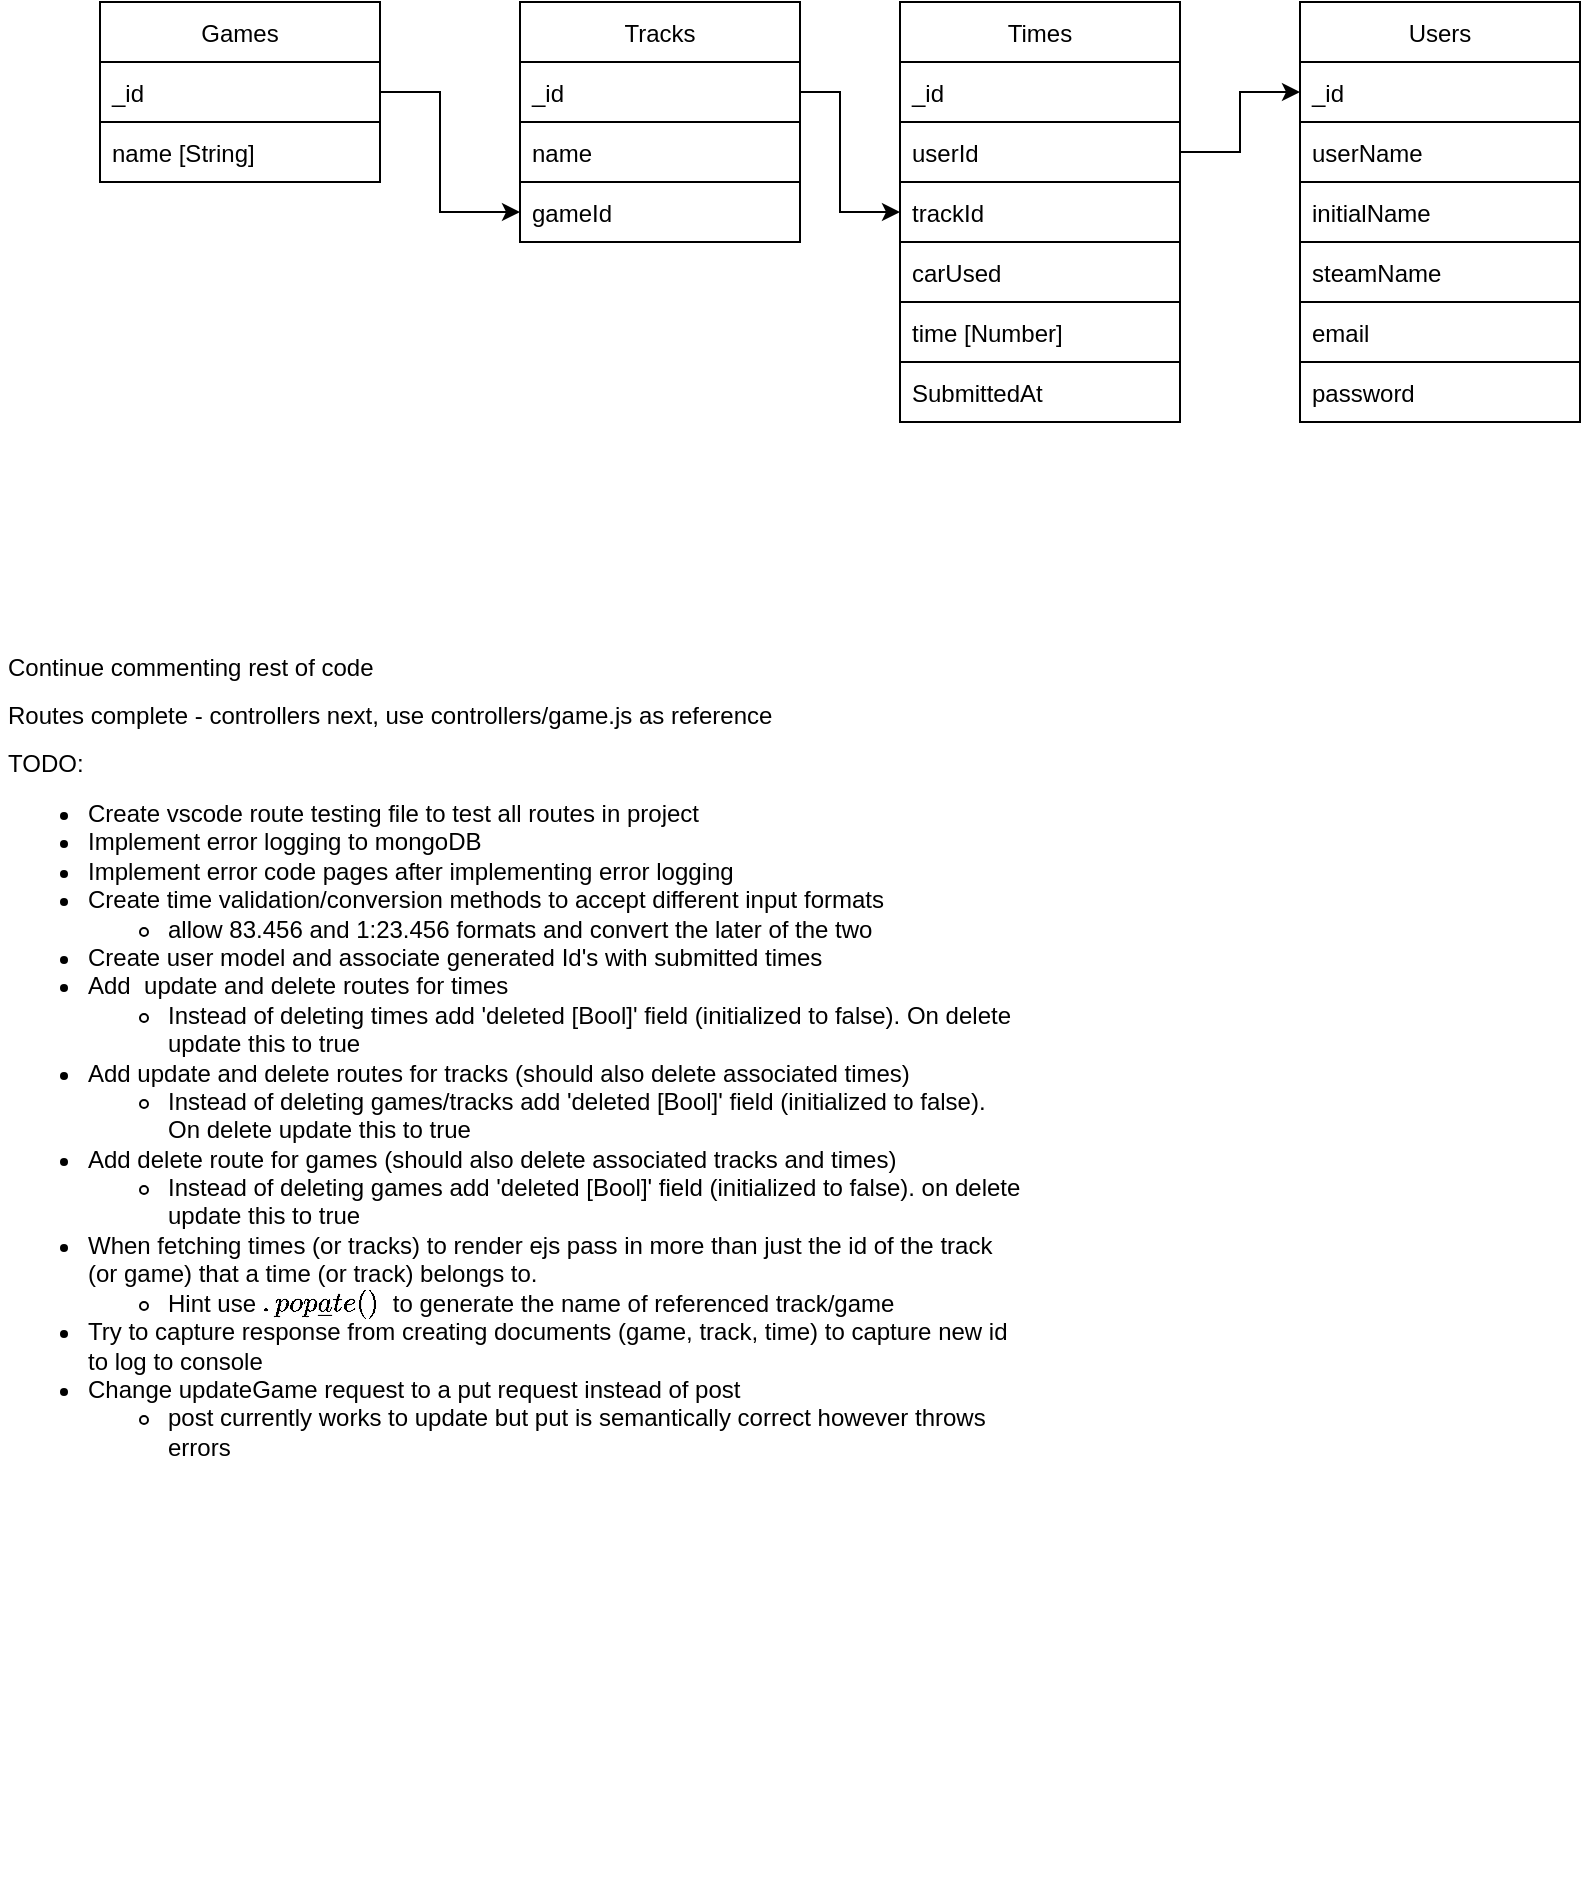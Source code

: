 <mxfile>
    <diagram id="F6FLcea_8XXDykglrq7_" name="Page-1">
        <mxGraphModel dx="609" dy="1190" grid="1" gridSize="10" guides="1" tooltips="1" connect="1" arrows="1" fold="1" page="0" pageScale="1" pageWidth="850" pageHeight="1100" math="0" shadow="0">
            <root>
                <mxCell id="0"/>
                <mxCell id="1" parent="0"/>
                <mxCell id="2" value="Games" style="swimlane;fontStyle=0;childLayout=stackLayout;horizontal=1;startSize=30;horizontalStack=0;resizeParent=1;resizeParentMax=0;resizeLast=0;collapsible=1;marginBottom=0;" parent="1" vertex="1">
                    <mxGeometry x="140" y="220" width="140" height="90" as="geometry"/>
                </mxCell>
                <mxCell id="3" value="_id" style="text;strokeColor=none;fillColor=none;align=left;verticalAlign=middle;spacingLeft=4;spacingRight=4;overflow=hidden;points=[[0,0.5],[1,0.5]];portConstraint=eastwest;rotatable=0;" parent="2" vertex="1">
                    <mxGeometry y="30" width="140" height="30" as="geometry"/>
                </mxCell>
                <mxCell id="4" value="name [String] " style="text;strokeColor=default;fillColor=none;align=left;verticalAlign=middle;spacingLeft=4;spacingRight=4;overflow=hidden;points=[[0,0.5],[1,0.5]];portConstraint=eastwest;rotatable=0;" parent="2" vertex="1">
                    <mxGeometry y="60" width="140" height="30" as="geometry"/>
                </mxCell>
                <mxCell id="6" value="Tracks" style="swimlane;fontStyle=0;childLayout=stackLayout;horizontal=1;startSize=30;horizontalStack=0;resizeParent=1;resizeParentMax=0;resizeLast=0;collapsible=1;marginBottom=0;" parent="1" vertex="1">
                    <mxGeometry x="350" y="220" width="140" height="120" as="geometry"/>
                </mxCell>
                <mxCell id="7" value="_id" style="text;strokeColor=none;fillColor=none;align=left;verticalAlign=middle;spacingLeft=4;spacingRight=4;overflow=hidden;points=[[0,0.5],[1,0.5]];portConstraint=eastwest;rotatable=0;" parent="6" vertex="1">
                    <mxGeometry y="30" width="140" height="30" as="geometry"/>
                </mxCell>
                <mxCell id="28" value="name" style="text;strokeColor=default;fillColor=none;align=left;verticalAlign=middle;spacingLeft=4;spacingRight=4;overflow=hidden;points=[[0,0.5],[1,0.5]];portConstraint=eastwest;rotatable=0;" parent="6" vertex="1">
                    <mxGeometry y="60" width="140" height="30" as="geometry"/>
                </mxCell>
                <mxCell id="8" value="gameId" style="text;strokeColor=default;fillColor=none;align=left;verticalAlign=middle;spacingLeft=4;spacingRight=4;overflow=hidden;points=[[0,0.5],[1,0.5]];portConstraint=eastwest;rotatable=0;" parent="6" vertex="1">
                    <mxGeometry y="90" width="140" height="30" as="geometry"/>
                </mxCell>
                <mxCell id="10" style="edgeStyle=none;html=1;exitX=1;exitY=0.5;exitDx=0;exitDy=0;entryX=0;entryY=0.5;entryDx=0;entryDy=0;rounded=0;" parent="1" source="3" target="8" edge="1">
                    <mxGeometry relative="1" as="geometry">
                        <Array as="points">
                            <mxPoint x="310" y="265"/>
                            <mxPoint x="310" y="325"/>
                        </Array>
                    </mxGeometry>
                </mxCell>
                <mxCell id="11" value="Times" style="swimlane;fontStyle=0;childLayout=stackLayout;horizontal=1;startSize=30;horizontalStack=0;resizeParent=1;resizeParentMax=0;resizeLast=0;collapsible=1;marginBottom=0;strokeColor=default;" parent="1" vertex="1">
                    <mxGeometry x="540" y="220" width="140" height="210" as="geometry"/>
                </mxCell>
                <mxCell id="12" value="_id" style="text;strokeColor=default;fillColor=none;align=left;verticalAlign=middle;spacingLeft=4;spacingRight=4;overflow=hidden;points=[[0,0.5],[1,0.5]];portConstraint=eastwest;rotatable=0;" parent="11" vertex="1">
                    <mxGeometry y="30" width="140" height="30" as="geometry"/>
                </mxCell>
                <mxCell id="13" value="userId" style="text;strokeColor=default;fillColor=none;align=left;verticalAlign=middle;spacingLeft=4;spacingRight=4;overflow=hidden;points=[[0,0.5],[1,0.5]];portConstraint=eastwest;rotatable=0;" parent="11" vertex="1">
                    <mxGeometry y="60" width="140" height="30" as="geometry"/>
                </mxCell>
                <mxCell id="14" value="trackId" style="text;strokeColor=default;fillColor=none;align=left;verticalAlign=middle;spacingLeft=4;spacingRight=4;overflow=hidden;points=[[0,0.5],[1,0.5]];portConstraint=eastwest;rotatable=0;" parent="11" vertex="1">
                    <mxGeometry y="90" width="140" height="30" as="geometry"/>
                </mxCell>
                <mxCell id="27" value="carUsed" style="text;strokeColor=default;fillColor=none;align=left;verticalAlign=middle;spacingLeft=4;spacingRight=4;overflow=hidden;points=[[0,0.5],[1,0.5]];portConstraint=eastwest;rotatable=0;" parent="11" vertex="1">
                    <mxGeometry y="120" width="140" height="30" as="geometry"/>
                </mxCell>
                <mxCell id="23" value="time [Number]" style="text;strokeColor=default;fillColor=none;align=left;verticalAlign=middle;spacingLeft=4;spacingRight=4;overflow=hidden;points=[[0,0.5],[1,0.5]];portConstraint=eastwest;rotatable=0;" parent="11" vertex="1">
                    <mxGeometry y="150" width="140" height="30" as="geometry"/>
                </mxCell>
                <mxCell id="15" value="SubmittedAt" style="text;strokeColor=default;fillColor=none;align=left;verticalAlign=middle;spacingLeft=4;spacingRight=4;overflow=hidden;points=[[0,0.5],[1,0.5]];portConstraint=eastwest;rotatable=0;" parent="11" vertex="1">
                    <mxGeometry y="180" width="140" height="30" as="geometry"/>
                </mxCell>
                <mxCell id="16" style="edgeStyle=none;html=1;exitX=1;exitY=0.5;exitDx=0;exitDy=0;entryX=0;entryY=0.5;entryDx=0;entryDy=0;rounded=0;" parent="1" source="7" target="14" edge="1">
                    <mxGeometry relative="1" as="geometry">
                        <Array as="points">
                            <mxPoint x="510" y="265"/>
                            <mxPoint x="510" y="325"/>
                        </Array>
                    </mxGeometry>
                </mxCell>
                <mxCell id="17" value="Users" style="swimlane;fontStyle=0;childLayout=stackLayout;horizontal=1;startSize=30;horizontalStack=0;resizeParent=1;resizeParentMax=0;resizeLast=0;collapsible=1;marginBottom=0;strokeColor=default;" parent="1" vertex="1">
                    <mxGeometry x="740" y="220" width="140" height="210" as="geometry"/>
                </mxCell>
                <mxCell id="18" value="_id" style="text;strokeColor=default;fillColor=none;align=left;verticalAlign=middle;spacingLeft=4;spacingRight=4;overflow=hidden;points=[[0,0.5],[1,0.5]];portConstraint=eastwest;rotatable=0;" parent="17" vertex="1">
                    <mxGeometry y="30" width="140" height="30" as="geometry"/>
                </mxCell>
                <mxCell id="19" value="userName" style="text;strokeColor=default;fillColor=none;align=left;verticalAlign=middle;spacingLeft=4;spacingRight=4;overflow=hidden;points=[[0,0.5],[1,0.5]];portConstraint=eastwest;rotatable=0;" parent="17" vertex="1">
                    <mxGeometry y="60" width="140" height="30" as="geometry"/>
                </mxCell>
                <mxCell id="24" value="initialName" style="text;strokeColor=default;fillColor=none;align=left;verticalAlign=middle;spacingLeft=4;spacingRight=4;overflow=hidden;points=[[0,0.5],[1,0.5]];portConstraint=eastwest;rotatable=0;" parent="17" vertex="1">
                    <mxGeometry y="90" width="140" height="30" as="geometry"/>
                </mxCell>
                <mxCell id="25" value="steamName" style="text;strokeColor=default;fillColor=none;align=left;verticalAlign=middle;spacingLeft=4;spacingRight=4;overflow=hidden;points=[[0,0.5],[1,0.5]];portConstraint=eastwest;rotatable=0;" parent="17" vertex="1">
                    <mxGeometry y="120" width="140" height="30" as="geometry"/>
                </mxCell>
                <mxCell id="20" value="email " style="text;strokeColor=default;fillColor=none;align=left;verticalAlign=middle;spacingLeft=4;spacingRight=4;overflow=hidden;points=[[0,0.5],[1,0.5]];portConstraint=eastwest;rotatable=0;" parent="17" vertex="1">
                    <mxGeometry y="150" width="140" height="30" as="geometry"/>
                </mxCell>
                <mxCell id="21" value="password" style="text;strokeColor=default;fillColor=none;align=left;verticalAlign=middle;spacingLeft=4;spacingRight=4;overflow=hidden;points=[[0,0.5],[1,0.5]];portConstraint=eastwest;rotatable=0;" parent="17" vertex="1">
                    <mxGeometry y="180" width="140" height="30" as="geometry"/>
                </mxCell>
                <mxCell id="22" style="edgeStyle=none;html=1;exitX=1;exitY=0.5;exitDx=0;exitDy=0;entryX=0;entryY=0.5;entryDx=0;entryDy=0;rounded=0;" parent="1" source="13" target="18" edge="1">
                    <mxGeometry relative="1" as="geometry">
                        <Array as="points">
                            <mxPoint x="710" y="295"/>
                            <mxPoint x="710" y="265"/>
                        </Array>
                    </mxGeometry>
                </mxCell>
                <mxCell id="29" value="&lt;p style=&quot;line-height: 1&quot;&gt;&lt;span&gt;Continue commenting rest of code&lt;/span&gt;&lt;br&gt;&lt;/p&gt;&lt;p style=&quot;line-height: 1&quot;&gt;Routes complete - controllers next, use controllers/game.js as reference&lt;/p&gt;&lt;p style=&quot;line-height: 1&quot;&gt;TODO:&lt;/p&gt;&lt;p style=&quot;line-height: 1&quot;&gt;&lt;ul&gt;&lt;li&gt;Create vscode route testing file to test all routes in project&lt;/li&gt;&lt;li&gt;Implement error logging to mongoDB&lt;/li&gt;&lt;li&gt;Implement error code pages after implementing error logging&lt;/li&gt;&lt;li&gt;Create time validation/conversion methods to accept different input formats&amp;nbsp;&lt;/li&gt;&lt;ul&gt;&lt;li&gt;allow 83.456 and 1:23.456 formats and convert the later of the two&lt;/li&gt;&lt;/ul&gt;&lt;li&gt;Create user model and associate generated Id's with submitted times&lt;/li&gt;&lt;li&gt;Add&amp;nbsp; update and delete routes for times&lt;/li&gt;&lt;ul&gt;&lt;li&gt;Instead of deleting times add 'deleted [Bool]' field (initialized to false). On delete update this to true&lt;/li&gt;&lt;/ul&gt;&lt;li&gt;Add update and delete routes for tracks (should also delete associated times)&lt;/li&gt;&lt;ul&gt;&lt;li&gt;Instead of deleting games/tracks add 'deleted [Bool]' field (initialized to false). On delete update this to true&lt;/li&gt;&lt;/ul&gt;&lt;li&gt;Add delete route for games (should also delete associated tracks and times)&lt;/li&gt;&lt;ul&gt;&lt;li&gt;Instead of deleting games add 'deleted [Bool]' field (initialized to false). on delete update this to true&lt;/li&gt;&lt;/ul&gt;&lt;li&gt;When fetching times (or tracks) to render ejs pass in more than just the id of the track (or game) that a time (or track) belongs to.&lt;/li&gt;&lt;ul&gt;&lt;li&gt;Hint use `.populate()`&amp;nbsp; to generate the name of referenced track/game&lt;/li&gt;&lt;/ul&gt;&lt;li&gt;Try to capture response from creating documents (game, track, time) to capture new id to log to console&lt;/li&gt;&lt;li&gt;Change updateGame request to a put request instead of post&amp;nbsp;&lt;/li&gt;&lt;ul&gt;&lt;li&gt;post currently works to update but put is semantically correct however throws errors&lt;/li&gt;&lt;/ul&gt;&lt;/ul&gt;&lt;/p&gt;" style="text;html=1;strokeColor=none;fillColor=default;align=left;verticalAlign=top;whiteSpace=wrap;rounded=0;spacing=0;spacingLeft=4;labelPosition=center;verticalLabelPosition=middle;" vertex="1" parent="1">
                    <mxGeometry x="90" y="530" width="510" height="630" as="geometry"/>
                </mxCell>
            </root>
        </mxGraphModel>
    </diagram>
</mxfile>